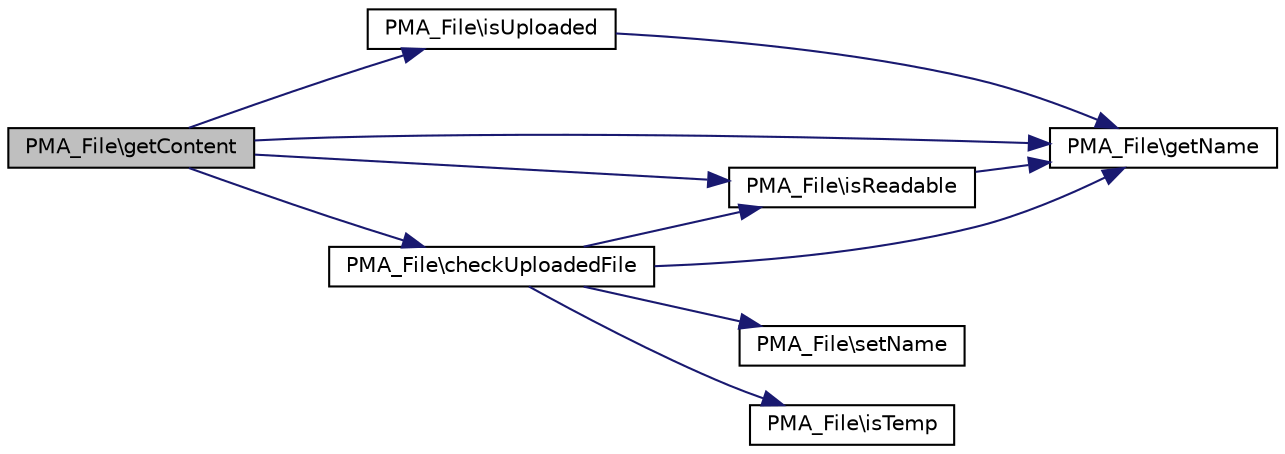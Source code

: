digraph G
{
  edge [fontname="Helvetica",fontsize="10",labelfontname="Helvetica",labelfontsize="10"];
  node [fontname="Helvetica",fontsize="10",shape=record];
  rankdir="LR";
  Node1 [label="PMA_File\\getContent",height=0.2,width=0.4,color="black", fillcolor="grey75", style="filled" fontcolor="black"];
  Node1 -> Node2 [color="midnightblue",fontsize="10",style="solid",fontname="Helvetica"];
  Node2 [label="PMA_File\\isUploaded",height=0.2,width=0.4,color="black", fillcolor="white", style="filled",URL="$classPMA__File.html#a424007004ef2fba4a7d2ca76afa70ad9",tooltip="public"];
  Node2 -> Node3 [color="midnightblue",fontsize="10",style="solid",fontname="Helvetica"];
  Node3 [label="PMA_File\\getName",height=0.2,width=0.4,color="black", fillcolor="white", style="filled",URL="$classPMA__File.html#afab9c410d91bf9ceb59cb2aa58fc8e6d",tooltip="accessor"];
  Node1 -> Node4 [color="midnightblue",fontsize="10",style="solid",fontname="Helvetica"];
  Node4 [label="PMA_File\\checkUploadedFile",height=0.2,width=0.4,color="black", fillcolor="white", style="filled",URL="$classPMA__File.html#a6a4b1b602274cf488ec6e93ba20102c5",tooltip="If we are on a server with open_basedir, we must move the file before opening it."];
  Node4 -> Node5 [color="midnightblue",fontsize="10",style="solid",fontname="Helvetica"];
  Node5 [label="PMA_File\\isReadable",height=0.2,width=0.4,color="black", fillcolor="white", style="filled",URL="$classPMA__File.html#a66439d7a4db6c94e0b1435c5d52f94ad",tooltip="public"];
  Node5 -> Node3 [color="midnightblue",fontsize="10",style="solid",fontname="Helvetica"];
  Node4 -> Node3 [color="midnightblue",fontsize="10",style="solid",fontname="Helvetica"];
  Node4 -> Node6 [color="midnightblue",fontsize="10",style="solid",fontname="Helvetica"];
  Node6 [label="PMA_File\\setName",height=0.2,width=0.4,color="black", fillcolor="white", style="filled",URL="$classPMA__File.html#ae7bc017334deee65c427f60f6495d3e3",tooltip="accessor"];
  Node4 -> Node7 [color="midnightblue",fontsize="10",style="solid",fontname="Helvetica"];
  Node7 [label="PMA_File\\isTemp",height=0.2,width=0.4,color="black", fillcolor="white", style="filled",URL="$classPMA__File.html#ae57f73bca3660dd59b14dac568d0d9e5",tooltip="checks or sets the temp flag for this file file objects with temp flags are deleted with object destr..."];
  Node1 -> Node5 [color="midnightblue",fontsize="10",style="solid",fontname="Helvetica"];
  Node1 -> Node3 [color="midnightblue",fontsize="10",style="solid",fontname="Helvetica"];
}
